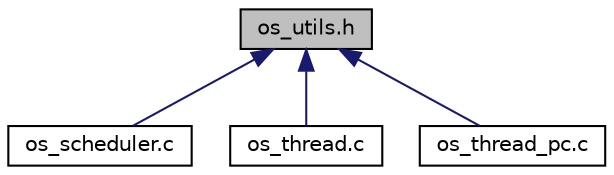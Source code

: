 digraph G
{
  edge [fontname="Helvetica",fontsize="10",labelfontname="Helvetica",labelfontsize="10"];
  node [fontname="Helvetica",fontsize="10",shape=record];
  Node1 [label="os_utils.h",height=0.2,width=0.4,color="black", fillcolor="grey75", style="filled" fontcolor="black"];
  Node1 -> Node2 [dir="back",color="midnightblue",fontsize="10",style="solid",fontname="Helvetica"];
  Node2 [label="os_scheduler.c",height=0.2,width=0.4,color="black", fillcolor="white", style="filled",URL="$os__scheduler_8c.html",tooltip="Mini-Scheduler fuer BotOS."];
  Node1 -> Node3 [dir="back",color="midnightblue",fontsize="10",style="solid",fontname="Helvetica"];
  Node3 [label="os_thread.c",height=0.2,width=0.4,color="black", fillcolor="white", style="filled",URL="$os__thread_8c.html",tooltip="Threadmanagement fuer BotOS."];
  Node1 -> Node4 [dir="back",color="midnightblue",fontsize="10",style="solid",fontname="Helvetica"];
  Node4 [label="os_thread_pc.c",height=0.2,width=0.4,color="black", fillcolor="white", style="filled",URL="$os__thread__pc_8c.html",tooltip="Threadmanagement fuer BotOS (PC)"];
}
